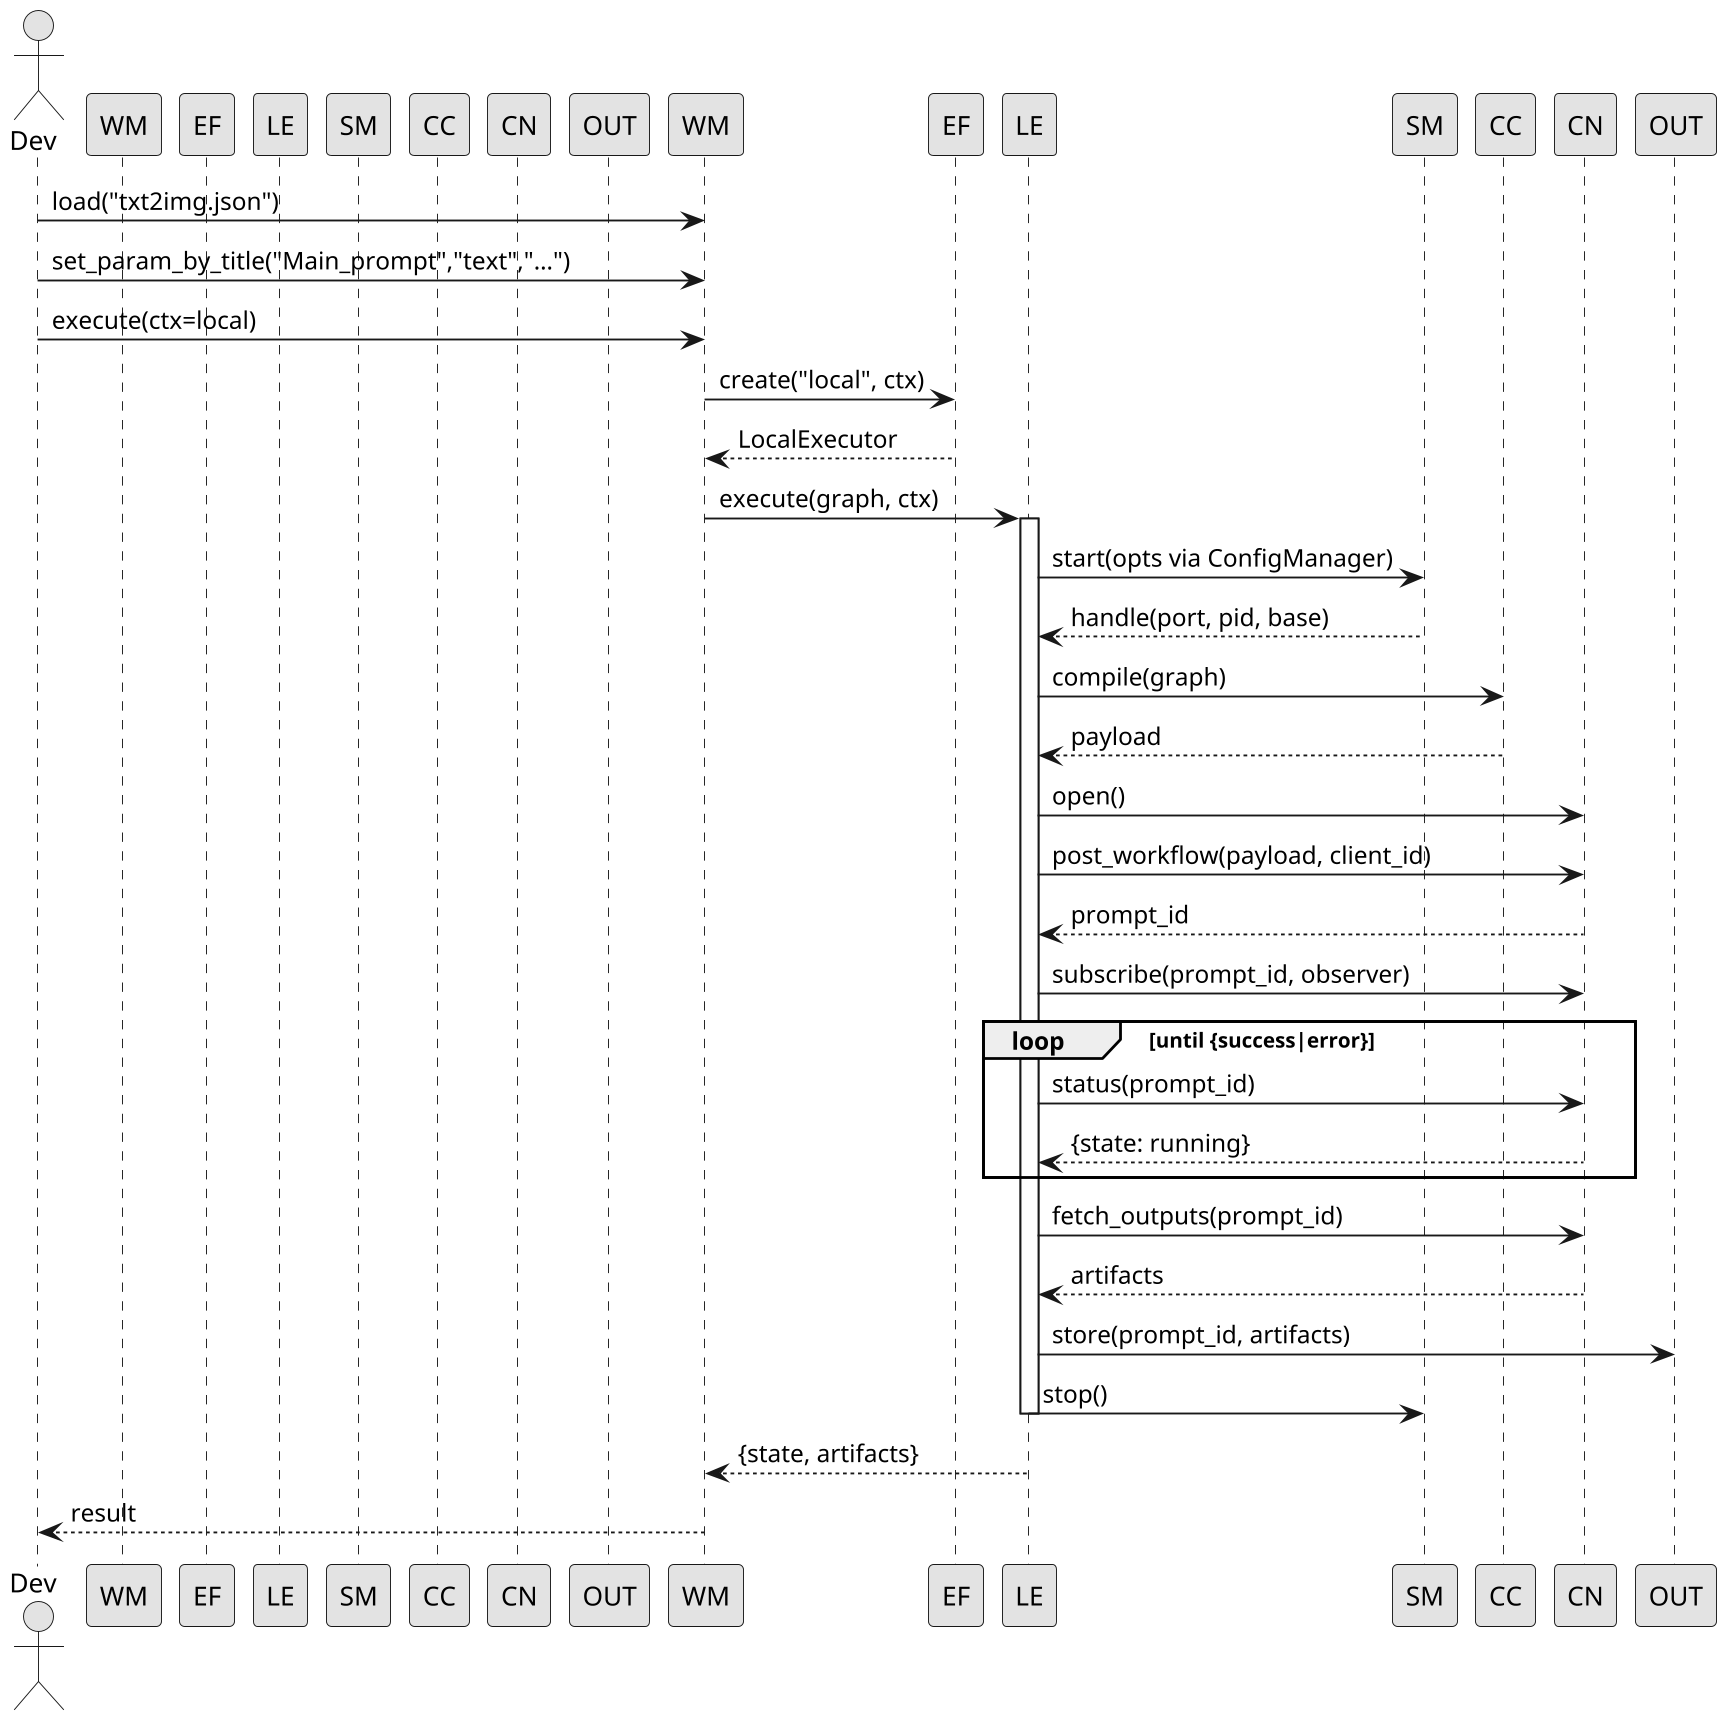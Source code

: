 @startuml
skinparam monochrome true
skinparam shadowing false
skinparam dpi 180

actor Dev as Developer
participant WM as WorkflowManager
participant EF as ExecutorFactory
participant LE as LocalExecutor
participant SM as ComfyServerManager
participant CC as ComfyCompiler
participant CN as ComfyConnector
participant OUT as OutputHandler

Developer -> WM: load("txt2img.json")
Developer -> WM: set_param_by_title("Main_prompt","text","…")
Developer -> WM: execute(ctx=local)

WM -> EF: create("local", ctx)
EF --> WM: LocalExecutor

WM -> LE: execute(graph, ctx)
activate LE
LE -> SM: start(opts via ConfigManager)
SM --> LE: handle(port, pid, base)

LE -> CC: compile(graph)
CC --> LE: payload

LE -> CN: open()
LE -> CN: post_workflow(payload, client_id)
CN --> LE: prompt_id
LE -> CN: subscribe(prompt_id, observer)

loop until {success|error}
  LE -> CN: status(prompt_id)
  CN --> LE: {state: running}
end

LE -> CN: fetch_outputs(prompt_id)
CN --> LE: artifacts

LE -> OUT: store(prompt_id, artifacts)
LE -> SM: stop()
deactivate LE

LE --> WM: {state, artifacts}
WM --> Developer: result
@enduml